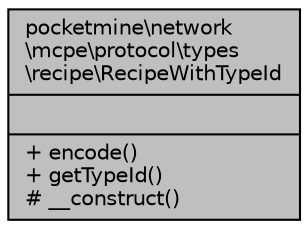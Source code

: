 digraph "pocketmine\network\mcpe\protocol\types\recipe\RecipeWithTypeId"
{
 // INTERACTIVE_SVG=YES
 // LATEX_PDF_SIZE
  edge [fontname="Helvetica",fontsize="10",labelfontname="Helvetica",labelfontsize="10"];
  node [fontname="Helvetica",fontsize="10",shape=record];
  Node1 [label="{pocketmine\\network\l\\mcpe\\protocol\\types\l\\recipe\\RecipeWithTypeId\n||+ encode()\l+ getTypeId()\l# __construct()\l}",height=0.2,width=0.4,color="black", fillcolor="grey75", style="filled", fontcolor="black",tooltip=" "];
}
